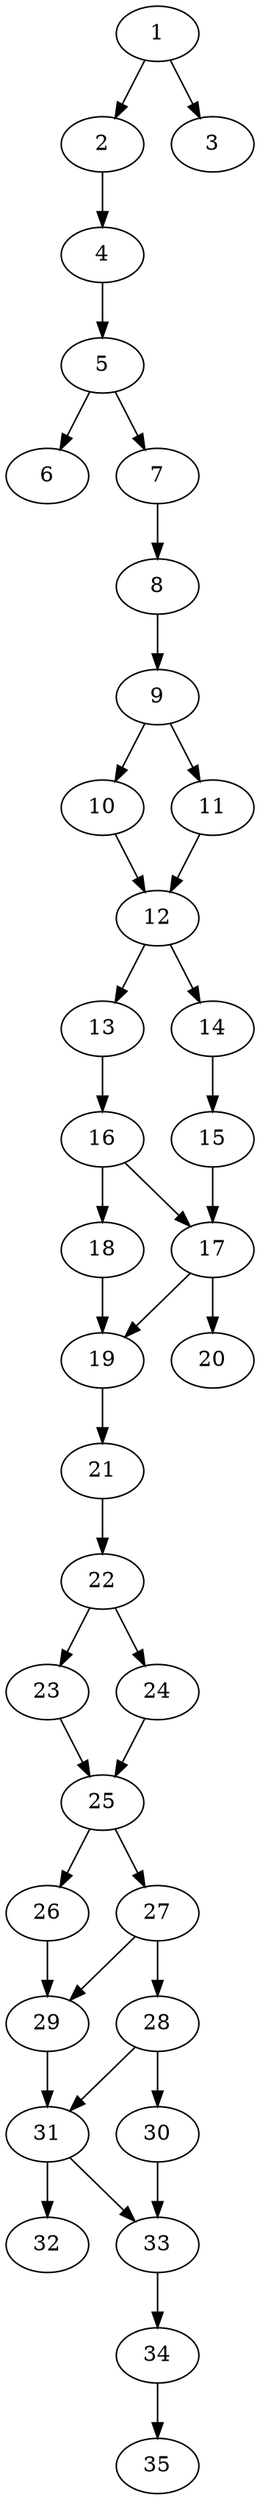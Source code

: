// DAG automatically generated by daggen at Thu Oct  3 14:05:37 2019
// ./daggen --dot -n 35 --ccr 0.4 --fat 0.3 --regular 0.9 --density 0.6 --mindata 5242880 --maxdata 52428800 
digraph G {
  1 [size="81617920", alpha="0.02", expect_size="32647168"] 
  1 -> 2 [size ="32647168"]
  1 -> 3 [size ="32647168"]
  2 [size="21803520", alpha="0.01", expect_size="8721408"] 
  2 -> 4 [size ="8721408"]
  3 [size="109729280", alpha="0.11", expect_size="43891712"] 
  4 [size="79603200", alpha="0.14", expect_size="31841280"] 
  4 -> 5 [size ="31841280"]
  5 [size="57182720", alpha="0.03", expect_size="22873088"] 
  5 -> 6 [size ="22873088"]
  5 -> 7 [size ="22873088"]
  6 [size="32478720", alpha="0.13", expect_size="12991488"] 
  7 [size="113297920", alpha="0.12", expect_size="45319168"] 
  7 -> 8 [size ="45319168"]
  8 [size="23052800", alpha="0.10", expect_size="9221120"] 
  8 -> 9 [size ="9221120"]
  9 [size="75980800", alpha="0.07", expect_size="30392320"] 
  9 -> 10 [size ="30392320"]
  9 -> 11 [size ="30392320"]
  10 [size="57523200", alpha="0.13", expect_size="23009280"] 
  10 -> 12 [size ="23009280"]
  11 [size="51737600", alpha="0.11", expect_size="20695040"] 
  11 -> 12 [size ="20695040"]
  12 [size="65958400", alpha="0.19", expect_size="26383360"] 
  12 -> 13 [size ="26383360"]
  12 -> 14 [size ="26383360"]
  13 [size="72793600", alpha="0.02", expect_size="29117440"] 
  13 -> 16 [size ="29117440"]
  14 [size="16903680", alpha="0.10", expect_size="6761472"] 
  14 -> 15 [size ="6761472"]
  15 [size="97489920", alpha="0.04", expect_size="38995968"] 
  15 -> 17 [size ="38995968"]
  16 [size="113269760", alpha="0.03", expect_size="45307904"] 
  16 -> 17 [size ="45307904"]
  16 -> 18 [size ="45307904"]
  17 [size="71334400", alpha="0.16", expect_size="28533760"] 
  17 -> 19 [size ="28533760"]
  17 -> 20 [size ="28533760"]
  18 [size="25105920", alpha="0.19", expect_size="10042368"] 
  18 -> 19 [size ="10042368"]
  19 [size="85278720", alpha="0.20", expect_size="34111488"] 
  19 -> 21 [size ="34111488"]
  20 [size="127185920", alpha="0.12", expect_size="50874368"] 
  21 [size="85253120", alpha="0.16", expect_size="34101248"] 
  21 -> 22 [size ="34101248"]
  22 [size="29294080", alpha="0.01", expect_size="11717632"] 
  22 -> 23 [size ="11717632"]
  22 -> 24 [size ="11717632"]
  23 [size="21821440", alpha="0.03", expect_size="8728576"] 
  23 -> 25 [size ="8728576"]
  24 [size="31482880", alpha="0.16", expect_size="12593152"] 
  24 -> 25 [size ="12593152"]
  25 [size="92800000", alpha="0.17", expect_size="37120000"] 
  25 -> 26 [size ="37120000"]
  25 -> 27 [size ="37120000"]
  26 [size="117962240", alpha="0.01", expect_size="47184896"] 
  26 -> 29 [size ="47184896"]
  27 [size="15367680", alpha="0.01", expect_size="6147072"] 
  27 -> 28 [size ="6147072"]
  27 -> 29 [size ="6147072"]
  28 [size="112616960", alpha="0.04", expect_size="45046784"] 
  28 -> 30 [size ="45046784"]
  28 -> 31 [size ="45046784"]
  29 [size="105006080", alpha="0.17", expect_size="42002432"] 
  29 -> 31 [size ="42002432"]
  30 [size="103398400", alpha="0.18", expect_size="41359360"] 
  30 -> 33 [size ="41359360"]
  31 [size="56476160", alpha="0.05", expect_size="22590464"] 
  31 -> 32 [size ="22590464"]
  31 -> 33 [size ="22590464"]
  32 [size="32747520", alpha="0.01", expect_size="13099008"] 
  33 [size="40913920", alpha="0.07", expect_size="16365568"] 
  33 -> 34 [size ="16365568"]
  34 [size="59630080", alpha="0.14", expect_size="23852032"] 
  34 -> 35 [size ="23852032"]
  35 [size="37429760", alpha="0.16", expect_size="14971904"] 
}

